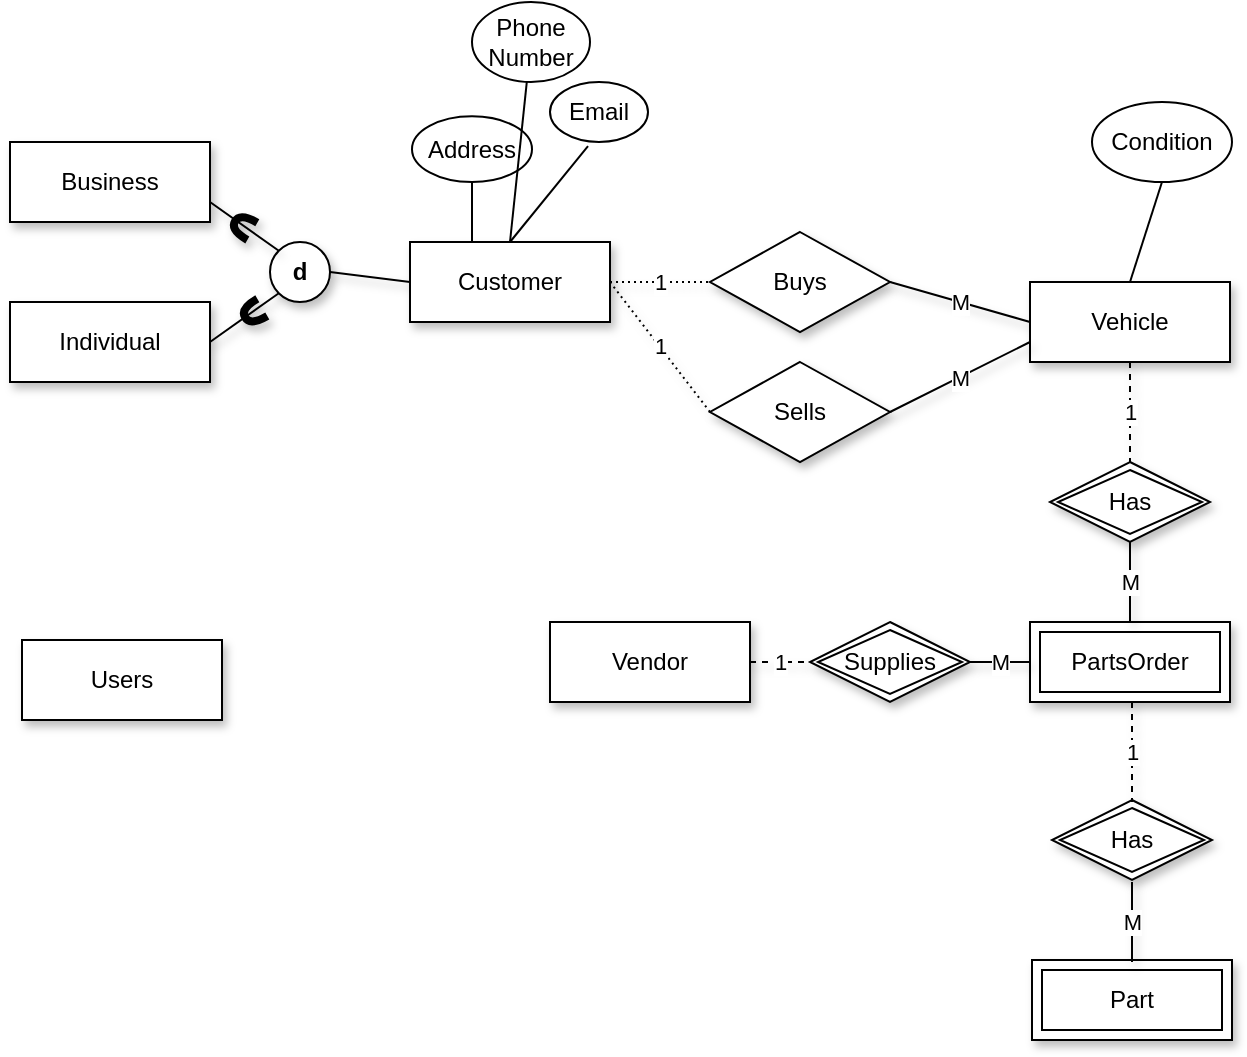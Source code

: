 <mxfile version="24.7.8">
  <diagram name="Page-1" id="c10TCKuExOCMhPJ5Qn2b">
    <mxGraphModel dx="1422" dy="922" grid="1" gridSize="10" guides="1" tooltips="1" connect="1" arrows="1" fold="1" page="1" pageScale="1" pageWidth="1100" pageHeight="850" math="0" shadow="0">
      <root>
        <mxCell id="0" />
        <mxCell id="1" parent="0" />
        <mxCell id="Q-VYAzVuhMEc5h4-uQbZ-3" value="&lt;b&gt;d&lt;/b&gt;" style="ellipse;whiteSpace=wrap;html=1;aspect=fixed;shadow=1;" parent="1" vertex="1">
          <mxGeometry x="319" y="190" width="30" height="30" as="geometry" />
        </mxCell>
        <mxCell id="Q-VYAzVuhMEc5h4-uQbZ-6" value="" style="endArrow=none;html=1;rounded=0;exitX=0;exitY=0.5;exitDx=0;exitDy=0;entryX=1;entryY=0.5;entryDx=0;entryDy=0;shadow=1;" parent="1" source="Q-VYAzVuhMEc5h4-uQbZ-25" target="Q-VYAzVuhMEc5h4-uQbZ-3" edge="1">
          <mxGeometry width="50" height="50" relative="1" as="geometry">
            <mxPoint x="389" y="210" as="sourcePoint" />
            <mxPoint x="729" y="500" as="targetPoint" />
          </mxGeometry>
        </mxCell>
        <mxCell id="Q-VYAzVuhMEc5h4-uQbZ-7" value="" style="endArrow=none;html=1;rounded=0;exitX=1;exitY=0.5;exitDx=0;exitDy=0;entryX=0;entryY=0;entryDx=0;entryDy=0;shadow=1;" parent="1" target="Q-VYAzVuhMEc5h4-uQbZ-3" edge="1">
          <mxGeometry width="50" height="50" relative="1" as="geometry">
            <mxPoint x="289" y="170" as="sourcePoint" />
            <mxPoint x="359" y="215" as="targetPoint" />
          </mxGeometry>
        </mxCell>
        <mxCell id="Q-VYAzVuhMEc5h4-uQbZ-9" value="" style="endArrow=none;html=1;rounded=0;exitX=1;exitY=0.5;exitDx=0;exitDy=0;entryX=0;entryY=1;entryDx=0;entryDy=0;shadow=1;" parent="1" target="Q-VYAzVuhMEc5h4-uQbZ-3" edge="1">
          <mxGeometry width="50" height="50" relative="1" as="geometry">
            <mxPoint x="289" y="240" as="sourcePoint" />
            <mxPoint x="729" y="500" as="targetPoint" />
          </mxGeometry>
        </mxCell>
        <mxCell id="5TjA-1X6-t-97MpBkJxw-18" style="edgeStyle=orthogonalEdgeStyle;rounded=0;orthogonalLoop=1;jettySize=auto;html=1;exitX=0.5;exitY=0;exitDx=0;exitDy=0;entryX=0.5;entryY=1;entryDx=0;entryDy=0;endArrow=none;endFill=0;" parent="1" source="Q-VYAzVuhMEc5h4-uQbZ-25" target="5TjA-1X6-t-97MpBkJxw-13" edge="1">
          <mxGeometry relative="1" as="geometry" />
        </mxCell>
        <mxCell id="Q-VYAzVuhMEc5h4-uQbZ-25" value="Customer" style="whiteSpace=wrap;html=1;align=center;shadow=1;" parent="1" vertex="1">
          <mxGeometry x="389" y="190" width="100" height="40" as="geometry" />
        </mxCell>
        <mxCell id="Q-VYAzVuhMEc5h4-uQbZ-30" value="Individual" style="whiteSpace=wrap;html=1;align=center;shadow=1;" parent="1" vertex="1">
          <mxGeometry x="189" y="220" width="100" height="40" as="geometry" />
        </mxCell>
        <mxCell id="Q-VYAzVuhMEc5h4-uQbZ-31" value="Business" style="whiteSpace=wrap;html=1;align=center;shadow=1;" parent="1" vertex="1">
          <mxGeometry x="189" y="140" width="100" height="40" as="geometry" />
        </mxCell>
        <mxCell id="Q-VYAzVuhMEc5h4-uQbZ-33" value="Buys" style="shape=rhombus;perimeter=rhombusPerimeter;whiteSpace=wrap;html=1;align=center;shadow=1;" parent="1" vertex="1">
          <mxGeometry x="539" y="185" width="90" height="50" as="geometry" />
        </mxCell>
        <mxCell id="Q-VYAzVuhMEc5h4-uQbZ-38" value="M" style="endArrow=none;html=1;rounded=0;entryX=0;entryY=0.5;entryDx=0;entryDy=0;shadow=1;" parent="1" target="Q-VYAzVuhMEc5h4-uQbZ-60" edge="1">
          <mxGeometry relative="1" as="geometry">
            <mxPoint x="629" y="210" as="sourcePoint" />
            <mxPoint x="669" y="210" as="targetPoint" />
          </mxGeometry>
        </mxCell>
        <mxCell id="Q-VYAzVuhMEc5h4-uQbZ-40" value="1" style="endArrow=none;html=1;rounded=0;dashed=1;dashPattern=1 2;shadow=1;" parent="1" edge="1">
          <mxGeometry relative="1" as="geometry">
            <mxPoint x="489" y="210" as="sourcePoint" />
            <mxPoint x="539" y="210" as="targetPoint" />
          </mxGeometry>
        </mxCell>
        <mxCell id="Q-VYAzVuhMEc5h4-uQbZ-48" value="" style="shape=requiredInterface;html=1;verticalLabelPosition=bottom;sketch=0;strokeWidth=4;fillColor=none;shadow=1;rotation=-210;" parent="1" vertex="1">
          <mxGeometry x="305.83" y="220.17" width="10" height="10" as="geometry" />
        </mxCell>
        <mxCell id="W6fWTjheb3ny76_z0NpT-3" style="rounded=0;orthogonalLoop=1;jettySize=auto;html=1;exitX=0.5;exitY=0;exitDx=0;exitDy=0;entryX=0.5;entryY=1;entryDx=0;entryDy=0;endArrow=none;endFill=0;" parent="1" source="Q-VYAzVuhMEc5h4-uQbZ-60" target="W6fWTjheb3ny76_z0NpT-1" edge="1">
          <mxGeometry relative="1" as="geometry" />
        </mxCell>
        <mxCell id="Q-VYAzVuhMEc5h4-uQbZ-60" value="Vehicle" style="whiteSpace=wrap;html=1;align=center;shadow=1;" parent="1" vertex="1">
          <mxGeometry x="699" y="210" width="100" height="40" as="geometry" />
        </mxCell>
        <mxCell id="Q-VYAzVuhMEc5h4-uQbZ-61" value="Users" style="whiteSpace=wrap;html=1;align=center;shadow=1;" parent="1" vertex="1">
          <mxGeometry x="195" y="389" width="100" height="40" as="geometry" />
        </mxCell>
        <mxCell id="Q-VYAzVuhMEc5h4-uQbZ-63" value="Part" style="shape=ext;margin=3;double=1;whiteSpace=wrap;html=1;align=center;shadow=1;" parent="1" vertex="1">
          <mxGeometry x="700" y="549" width="100" height="40" as="geometry" />
        </mxCell>
        <mxCell id="Q-VYAzVuhMEc5h4-uQbZ-71" value="Sells" style="shape=rhombus;perimeter=rhombusPerimeter;whiteSpace=wrap;html=1;align=center;shadow=1;" parent="1" vertex="1">
          <mxGeometry x="539" y="250" width="90" height="50" as="geometry" />
        </mxCell>
        <mxCell id="Q-VYAzVuhMEc5h4-uQbZ-72" value="M" style="endArrow=none;html=1;rounded=0;entryX=0;entryY=0.75;entryDx=0;entryDy=0;shadow=1;" parent="1" target="Q-VYAzVuhMEc5h4-uQbZ-60" edge="1">
          <mxGeometry relative="1" as="geometry">
            <mxPoint x="629" y="275" as="sourcePoint" />
            <mxPoint x="669" y="275" as="targetPoint" />
          </mxGeometry>
        </mxCell>
        <mxCell id="Q-VYAzVuhMEc5h4-uQbZ-80" value="1" style="endArrow=none;html=1;rounded=0;dashed=1;dashPattern=1 2;entryX=0;entryY=0.5;entryDx=0;entryDy=0;exitX=1;exitY=0.5;exitDx=0;exitDy=0;shadow=1;" parent="1" source="Q-VYAzVuhMEc5h4-uQbZ-25" target="Q-VYAzVuhMEc5h4-uQbZ-71" edge="1">
          <mxGeometry relative="1" as="geometry">
            <mxPoint x="499" y="220" as="sourcePoint" />
            <mxPoint x="529" y="270" as="targetPoint" />
          </mxGeometry>
        </mxCell>
        <mxCell id="Q-VYAzVuhMEc5h4-uQbZ-81" value="PartsOrder" style="shape=ext;margin=3;double=1;whiteSpace=wrap;html=1;align=center;shadow=1;" parent="1" vertex="1">
          <mxGeometry x="699" y="380" width="100" height="40" as="geometry" />
        </mxCell>
        <mxCell id="Q-VYAzVuhMEc5h4-uQbZ-84" value="M" style="rounded=0;orthogonalLoop=1;jettySize=auto;html=1;exitX=0.5;exitY=1;exitDx=0;exitDy=0;entryX=0.5;entryY=0;entryDx=0;entryDy=0;endArrow=none;endFill=0;shadow=1;" parent="1" source="Q-VYAzVuhMEc5h4-uQbZ-82" target="Q-VYAzVuhMEc5h4-uQbZ-81" edge="1">
          <mxGeometry relative="1" as="geometry" />
        </mxCell>
        <mxCell id="Q-VYAzVuhMEc5h4-uQbZ-82" value="Has" style="shape=rhombus;double=1;perimeter=rhombusPerimeter;whiteSpace=wrap;html=1;align=center;shadow=1;" parent="1" vertex="1">
          <mxGeometry x="709" y="300" width="80" height="40" as="geometry" />
        </mxCell>
        <mxCell id="Q-VYAzVuhMEc5h4-uQbZ-85" value="1" style="rounded=0;orthogonalLoop=1;jettySize=auto;html=1;entryX=0.5;entryY=0;entryDx=0;entryDy=0;endArrow=none;endFill=0;dashed=1;shadow=1;" parent="1" target="Q-VYAzVuhMEc5h4-uQbZ-82" edge="1">
          <mxGeometry relative="1" as="geometry">
            <mxPoint x="749" y="250" as="sourcePoint" />
            <mxPoint x="748.63" y="270" as="targetPoint" />
          </mxGeometry>
        </mxCell>
        <mxCell id="Q-VYAzVuhMEc5h4-uQbZ-88" value="Has" style="shape=rhombus;double=1;perimeter=rhombusPerimeter;whiteSpace=wrap;html=1;align=center;shadow=1;" parent="1" vertex="1">
          <mxGeometry x="710" y="469" width="80" height="40" as="geometry" />
        </mxCell>
        <mxCell id="Q-VYAzVuhMEc5h4-uQbZ-94" value="M" style="rounded=0;orthogonalLoop=1;jettySize=auto;html=1;exitX=0.5;exitY=1;exitDx=0;exitDy=0;entryX=0.5;entryY=0;entryDx=0;entryDy=0;endArrow=none;endFill=0;shadow=1;" parent="1" edge="1">
          <mxGeometry relative="1" as="geometry">
            <mxPoint x="750" y="510" as="sourcePoint" />
            <mxPoint x="750" y="550" as="targetPoint" />
          </mxGeometry>
        </mxCell>
        <mxCell id="Q-VYAzVuhMEc5h4-uQbZ-95" value="1" style="rounded=0;orthogonalLoop=1;jettySize=auto;html=1;entryX=0.5;entryY=0;entryDx=0;entryDy=0;endArrow=none;endFill=0;dashed=1;shadow=1;" parent="1" edge="1">
          <mxGeometry relative="1" as="geometry">
            <mxPoint x="750" y="420" as="sourcePoint" />
            <mxPoint x="750" y="470" as="targetPoint" />
          </mxGeometry>
        </mxCell>
        <mxCell id="Q-VYAzVuhMEc5h4-uQbZ-96" value="Vendor" style="whiteSpace=wrap;html=1;align=center;shadow=1;" parent="1" vertex="1">
          <mxGeometry x="459" y="380" width="100" height="40" as="geometry" />
        </mxCell>
        <mxCell id="Q-VYAzVuhMEc5h4-uQbZ-97" value="Supplies" style="shape=rhombus;double=1;perimeter=rhombusPerimeter;whiteSpace=wrap;html=1;align=center;shadow=1;" parent="1" vertex="1">
          <mxGeometry x="589" y="380" width="80" height="40" as="geometry" />
        </mxCell>
        <mxCell id="Q-VYAzVuhMEc5h4-uQbZ-98" value="M" style="rounded=0;orthogonalLoop=1;jettySize=auto;html=1;exitX=1;exitY=0.5;exitDx=0;exitDy=0;entryX=0;entryY=0.5;entryDx=0;entryDy=0;endArrow=none;endFill=0;shadow=1;" parent="1" source="Q-VYAzVuhMEc5h4-uQbZ-97" target="Q-VYAzVuhMEc5h4-uQbZ-81" edge="1">
          <mxGeometry relative="1" as="geometry">
            <mxPoint x="679" y="385" as="sourcePoint" />
            <mxPoint x="679" y="425" as="targetPoint" />
          </mxGeometry>
        </mxCell>
        <mxCell id="Q-VYAzVuhMEc5h4-uQbZ-99" value="1" style="rounded=0;orthogonalLoop=1;jettySize=auto;html=1;entryX=0;entryY=0.5;entryDx=0;entryDy=0;endArrow=none;endFill=0;dashed=1;exitX=1;exitY=0.5;exitDx=0;exitDy=0;shadow=1;" parent="1" source="Q-VYAzVuhMEc5h4-uQbZ-96" target="Q-VYAzVuhMEc5h4-uQbZ-97" edge="1">
          <mxGeometry relative="1" as="geometry">
            <mxPoint x="760" y="430" as="sourcePoint" />
            <mxPoint x="760" y="480" as="targetPoint" />
          </mxGeometry>
        </mxCell>
        <mxCell id="5TjA-1X6-t-97MpBkJxw-7" value="" style="shape=requiredInterface;html=1;verticalLabelPosition=bottom;sketch=0;strokeWidth=4;fillColor=none;shadow=1;rotation=-150;" parent="1" vertex="1">
          <mxGeometry x="300.83" y="177.17" width="10" height="10" as="geometry" />
        </mxCell>
        <mxCell id="5TjA-1X6-t-97MpBkJxw-13" value="Address" style="ellipse;whiteSpace=wrap;html=1;" parent="1" vertex="1">
          <mxGeometry x="390" y="127.17" width="60" height="32.83" as="geometry" />
        </mxCell>
        <mxCell id="5TjA-1X6-t-97MpBkJxw-14" value="Email" style="ellipse;whiteSpace=wrap;html=1;" parent="1" vertex="1">
          <mxGeometry x="459" y="110" width="49" height="30" as="geometry" />
        </mxCell>
        <mxCell id="5TjA-1X6-t-97MpBkJxw-15" value="Phone Number" style="ellipse;whiteSpace=wrap;html=1;" parent="1" vertex="1">
          <mxGeometry x="420" y="70" width="59" height="40" as="geometry" />
        </mxCell>
        <mxCell id="5TjA-1X6-t-97MpBkJxw-17" style="rounded=0;orthogonalLoop=1;jettySize=auto;html=1;exitX=0.5;exitY=0;exitDx=0;exitDy=0;entryX=0.388;entryY=1.067;entryDx=0;entryDy=0;entryPerimeter=0;endArrow=none;endFill=0;" parent="1" source="Q-VYAzVuhMEc5h4-uQbZ-25" target="5TjA-1X6-t-97MpBkJxw-14" edge="1">
          <mxGeometry relative="1" as="geometry" />
        </mxCell>
        <mxCell id="5TjA-1X6-t-97MpBkJxw-19" style="rounded=0;orthogonalLoop=1;jettySize=auto;html=1;exitX=0.5;exitY=0;exitDx=0;exitDy=0;endArrow=none;endFill=0;" parent="1" source="Q-VYAzVuhMEc5h4-uQbZ-25" target="5TjA-1X6-t-97MpBkJxw-15" edge="1">
          <mxGeometry relative="1" as="geometry" />
        </mxCell>
        <mxCell id="W6fWTjheb3ny76_z0NpT-1" value="Condition" style="ellipse;whiteSpace=wrap;html=1;" parent="1" vertex="1">
          <mxGeometry x="730" y="120" width="70" height="40" as="geometry" />
        </mxCell>
      </root>
    </mxGraphModel>
  </diagram>
</mxfile>
